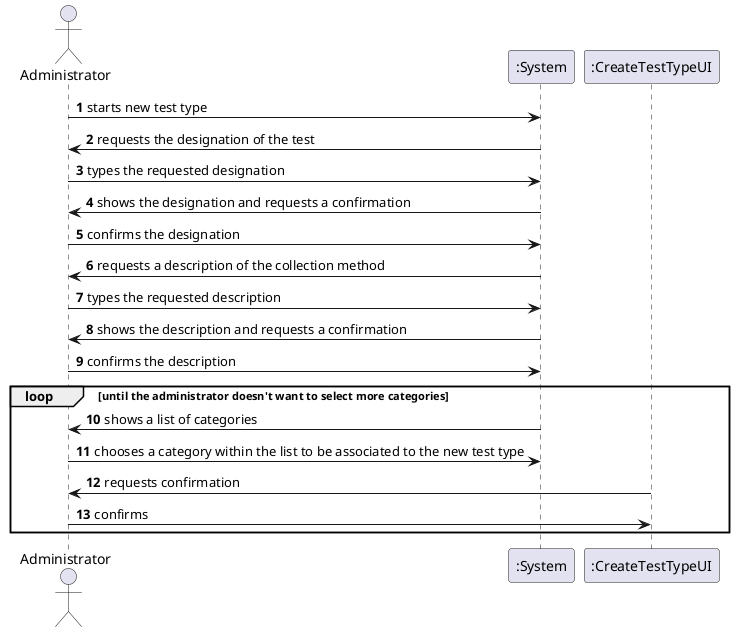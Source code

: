 @startuml

autonumber

actor Administrator

Administrator -> ":System": starts new test type
":System" -> Administrator: requests the designation of the test
Administrator -> ":System": types the requested designation
":System" -> Administrator: shows the designation and requests a confirmation
Administrator -> ":System": confirms the designation
":System" -> Administrator: requests a description of the collection method
Administrator -> ":System": types the requested description
":System" -> Administrator: shows the description and requests a confirmation
Administrator -> ":System": confirms the description
loop until the administrator doesn't want to select more categories
":System" -> Administrator: shows a list of categories
Administrator -> ":System": chooses a category within the list to be associated to the new test type
":CreateTestTypeUI" -> Administrator: requests confirmation
Administrator -> ":CreateTestTypeUI": confirms
end loop

@enduml